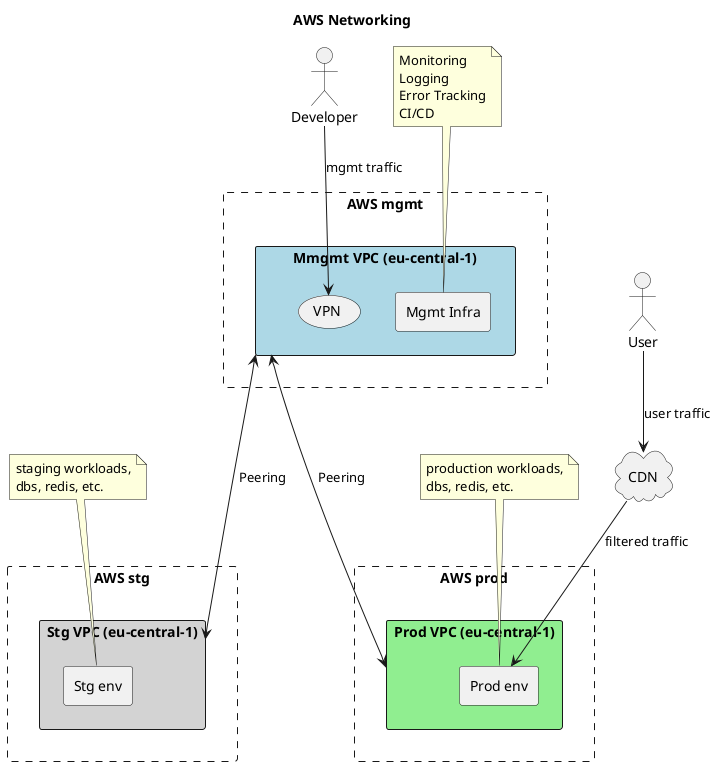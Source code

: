 @startuml

title AWS Networking

'default
top to bottom direction
'left to right direction


actor "Developer" as developer
actor "User" as user

rectangle "AWS prod" #line.dashed {
    rectangle "Prod VPC (eu-central-1)" as prod_vpc #LightGreen {
        rectangle "Prod env" as prod_env
    }
}

rectangle "AWS mgmt" #line.dashed {
    rectangle "Mmgmt VPC (eu-central-1)" as mgmt_vpc #LightBlue {
        (VPN) as vpn
        rectangle "Mgmt Infra" as mgmt_env
    }
}

rectangle "AWS stg" #line.dashed {
    rectangle "Stg VPC (eu-central-1)" as stg_vpc #LightGray {
        rectangle "Stg env" as stg_env
    }
}

cloud "CDN" as cdn {

}

note top of mgmt_env
Monitoring
Logging
Error Tracking
CI/CD
end note

note top of prod_env
production workloads,
dbs, redis, etc.
end note

note top of stg_env
staging workloads,
dbs, redis, etc.
end note


developer --> vpn : mgmt traffic

user --> cdn: user traffic
cdn --> prod_env: filtered traffic

mgmt_vpc <---> prod_vpc : Peering
mgmt_vpc <---> stg_vpc : Peering

@enduml